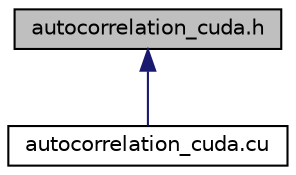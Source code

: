 digraph "autocorrelation_cuda.h"
{
  edge [fontname="Helvetica",fontsize="10",labelfontname="Helvetica",labelfontsize="10"];
  node [fontname="Helvetica",fontsize="10",shape=record];
  Node2 [label="autocorrelation_cuda.h",height=0.2,width=0.4,color="black", fillcolor="grey75", style="filled", fontcolor="black"];
  Node2 -> Node3 [dir="back",color="midnightblue",fontsize="10",style="solid",fontname="Helvetica"];
  Node3 [label="autocorrelation_cuda.cu",height=0.2,width=0.4,color="black", fillcolor="white", style="filled",URL="$d4/dd1/autocorrelation__cuda_8cu.html"];
}
